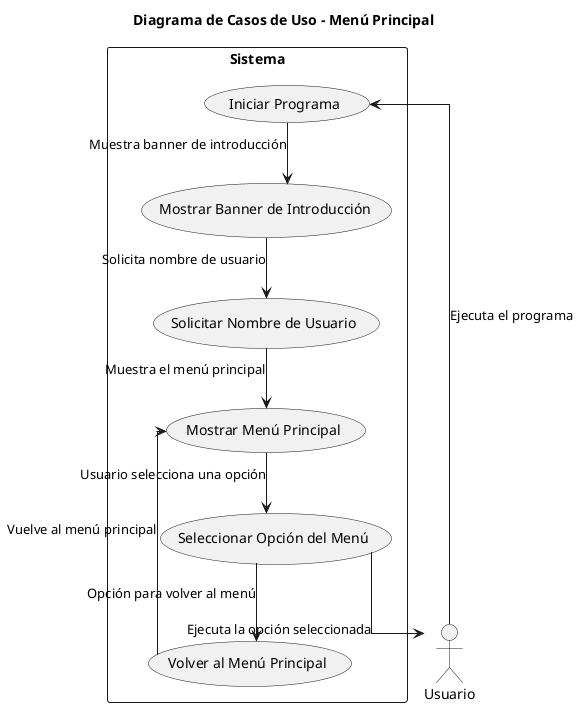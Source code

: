 @startuml
title Diagrama de Casos de Uso - Menú Principal

actor Usuario as User
rectangle "Sistema" {
    (Iniciar Programa) as Iniciar
    (Mostrar Banner de Introducción) as BannerIntro
    (Solicitar Nombre de Usuario) as SolicitarNombre
    (Mostrar Menú Principal) as MostrarMenu
    (Seleccionar Opción del Menú) as SeleccionarOpcion
    (Volver al Menú Principal) as VolverMenu

    User --> Iniciar : Ejecuta el programa
    Iniciar --> BannerIntro : Muestra banner de introducción
    BannerIntro --> SolicitarNombre : Solicita nombre de usuario
    SolicitarNombre --> MostrarMenu : Muestra el menú principal
    MostrarMenu --> SeleccionarOpcion : Usuario selecciona una opción
    SeleccionarOpcion --> User : Ejecuta la opción seleccionada
    SeleccionarOpcion --> VolverMenu : Opción para volver al menú
    VolverMenu --> MostrarMenu : Vuelve al menú principal
}

' Ajustes para líneas rectas
skinparam linetype ortho
@enduml

